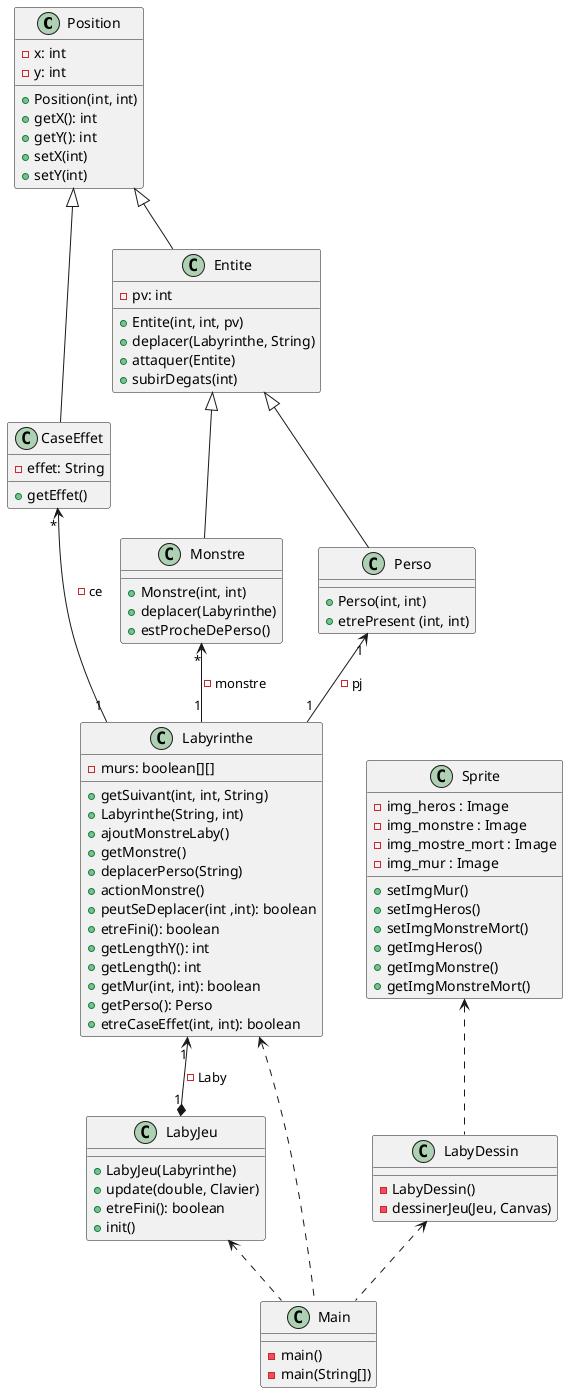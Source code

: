 @startuml
class Position {
- x: int
- y: int
+ Position(int, int)
+ getX(): int
+ getY(): int
+ setX(int)
+ setY(int)
}

class CaseEffet {
- effet: String
+ getEffet()
}

Position <|-- CaseEffet

Position <|-- Entite

class Entite {
- pv: int
+ Entite(int, int, pv)
+ deplacer(Labyrinthe, String)
+ attaquer(Entite)
+ subirDegats(int)
}

Entite <|-- Monstre

class Monstre{
+ Monstre(int, int)
+ deplacer(Labyrinthe)
+ estProcheDePerso()
}

Entite <|-- Perso

class Perso{
+ Perso(int, int)
+ etrePresent (int, int)
}

Monstre "*" <-- "1" Labyrinthe : -monstre
Perso "1" <-- "1" Labyrinthe : - pj
CaseEffet "*" <-- "1" Labyrinthe : - ce

class Labyrinthe {
- murs: boolean[][]
+ getSuivant(int, int, String)
+ Labyrinthe(String, int)
+ ajoutMonstreLaby()
+ getMonstre()
+ deplacerPerso(String)
+ actionMonstre()
+ peutSeDeplacer(int ,int): boolean
+ etreFini(): boolean
+ getLengthY(): int
+ getLength(): int
+ getMur(int, int): boolean
+ getPerso(): Perso
+ etreCaseEffet(int, int): boolean
}

Labyrinthe "1" <--* "1" LabyJeu : - Laby

class LabyJeu{
+ LabyJeu(Labyrinthe)
+ update(double, Clavier)
+ etreFini(): boolean
+ init()
}

LabyJeu <.. Main

class Main{
- main()
- main(String[])
}

Labyrinthe <.. Main
LabyDessin <.. Main

class LabyDessin{
- LabyDessin()
- dessinerJeu(Jeu, Canvas)
}
Sprite <.. LabyDessin
class Sprite {
    -img_heros : Image
    -img_monstre : Image
    -img_mostre_mort : Image
    -img_mur : Image
    +setImgMur()
    +setImgHeros()
    +setImgMonstreMort()
    +getImgHeros()
    +getImgMonstre()
    +getImgMonstreMort()

}

@enduml